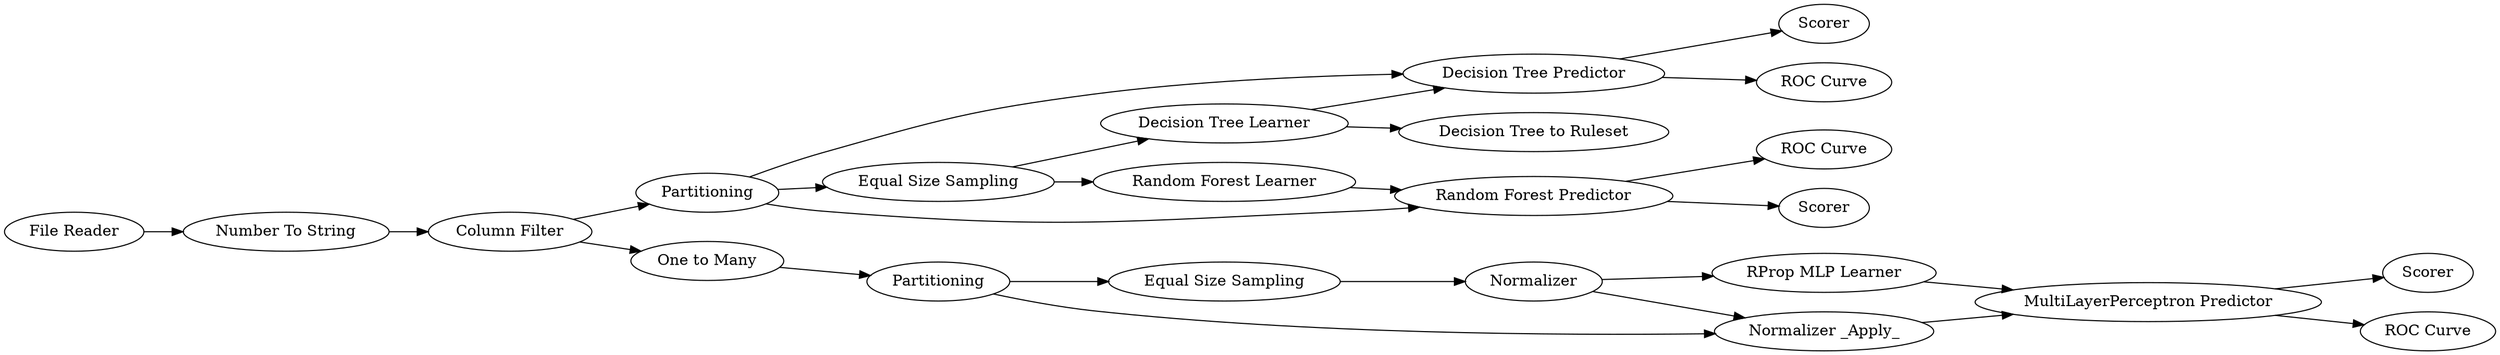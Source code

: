 digraph {
	1 [label="File Reader"]
	4 [label=Partitioning]
	8 [label="Number To String"]
	9 [label="Column Filter"]
	10 [label="Decision Tree Predictor"]
	11 [label=Scorer]
	12 [label="Decision Tree Learner"]
	13 [label="ROC Curve"]
	18 [label="Decision Tree to Ruleset"]
	21 [label="One to Many"]
	23 [label=Partitioning]
	24 [label="Equal Size Sampling"]
	25 [label="Equal Size Sampling"]
	26 [label=Normalizer]
	27 [label="Normalizer _Apply_"]
	28 [label="RProp MLP Learner"]
	29 [label="MultiLayerPerceptron Predictor"]
	30 [label=Scorer]
	31 [label="ROC Curve"]
	32 [label="Random Forest Learner"]
	33 [label="Random Forest Predictor"]
	34 [label="ROC Curve"]
	35 [label=Scorer]
	1 -> 8
	4 -> 10
	4 -> 25
	4 -> 33
	8 -> 9
	9 -> 4
	9 -> 21
	10 -> 11
	10 -> 13
	12 -> 10
	12 -> 18
	21 -> 23
	23 -> 24
	23 -> 27
	24 -> 26
	25 -> 12
	25 -> 32
	26 -> 27
	26 -> 28
	27 -> 29
	28 -> 29
	29 -> 30
	29 -> 31
	32 -> 33
	33 -> 34
	33 -> 35
	rankdir=LR
}
